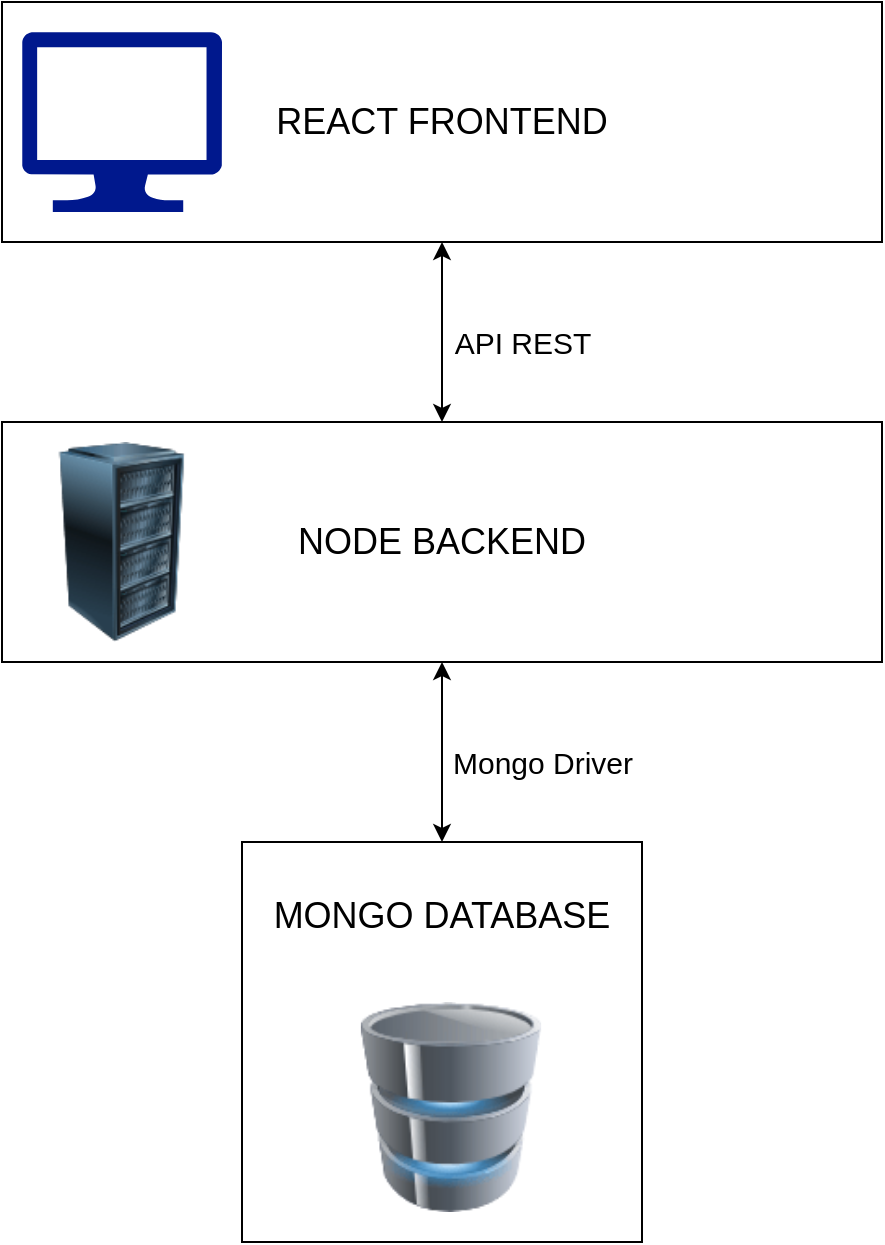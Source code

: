 <mxfile version="14.6.5" type="device"><diagram id="Wb28pcIg6FluOEmtKQgU" name="Página-1"><mxGraphModel dx="1426" dy="852" grid="1" gridSize="10" guides="1" tooltips="1" connect="1" arrows="1" fold="1" page="1" pageScale="1" pageWidth="1169" pageHeight="827" math="0" shadow="0"><root><mxCell id="0"/><mxCell id="1" parent="0"/><mxCell id="Llut5qBSENkbOTXa-RR_-2" value="&lt;font style=&quot;font-size: 18px&quot;&gt;REACT FRONTEND&lt;/font&gt;" style="rounded=0;whiteSpace=wrap;html=1;" vertex="1" parent="1"><mxGeometry x="360" y="110" width="440" height="120" as="geometry"/></mxCell><mxCell id="Llut5qBSENkbOTXa-RR_-3" value="&lt;font style=&quot;font-size: 18px&quot;&gt;NODE BACKEND&lt;/font&gt;" style="rounded=0;whiteSpace=wrap;html=1;" vertex="1" parent="1"><mxGeometry x="360" y="320" width="440" height="120" as="geometry"/></mxCell><mxCell id="Llut5qBSENkbOTXa-RR_-4" value="&lt;font style=&quot;font-size: 18px&quot;&gt;MONGO DATABASE&lt;/font&gt;" style="rounded=0;whiteSpace=wrap;html=1;horizontal=1;verticalAlign=top;spacingTop=20;" vertex="1" parent="1"><mxGeometry x="480" y="530" width="200" height="200" as="geometry"/></mxCell><mxCell id="Llut5qBSENkbOTXa-RR_-5" value="" style="image;html=1;image=img/lib/clip_art/computers/Database_128x128.png" vertex="1" parent="1"><mxGeometry x="532" y="610" width="105" height="105" as="geometry"/></mxCell><mxCell id="Llut5qBSENkbOTXa-RR_-6" value="" style="image;html=1;image=img/lib/clip_art/computers/Server_Rack_128x128.png" vertex="1" parent="1"><mxGeometry x="370" y="330" width="100" height="100" as="geometry"/></mxCell><mxCell id="Llut5qBSENkbOTXa-RR_-7" value="" style="aspect=fixed;pointerEvents=1;shadow=0;dashed=0;html=1;strokeColor=none;labelPosition=center;verticalLabelPosition=bottom;verticalAlign=top;align=center;fillColor=#00188D;shape=mxgraph.azure.computer" vertex="1" parent="1"><mxGeometry x="370" y="125" width="100" height="90" as="geometry"/></mxCell><mxCell id="Llut5qBSENkbOTXa-RR_-8" value="" style="endArrow=classic;startArrow=classic;html=1;entryX=0.5;entryY=0;entryDx=0;entryDy=0;" edge="1" parent="1" source="Llut5qBSENkbOTXa-RR_-2" target="Llut5qBSENkbOTXa-RR_-3"><mxGeometry width="50" height="50" relative="1" as="geometry"><mxPoint x="580" y="280" as="sourcePoint"/><mxPoint x="580" y="300.711" as="targetPoint"/></mxGeometry></mxCell><mxCell id="Llut5qBSENkbOTXa-RR_-9" value="API REST" style="edgeLabel;html=1;align=center;verticalAlign=middle;resizable=0;points=[];fontSize=15;" vertex="1" connectable="0" parent="Llut5qBSENkbOTXa-RR_-8"><mxGeometry x="0.2" y="2" relative="1" as="geometry"><mxPoint x="38" y="-4" as="offset"/></mxGeometry></mxCell><mxCell id="Llut5qBSENkbOTXa-RR_-10" value="" style="endArrow=classic;startArrow=classic;html=1;fontSize=15;entryX=0.5;entryY=1;entryDx=0;entryDy=0;exitX=0.5;exitY=0;exitDx=0;exitDy=0;" edge="1" parent="1" source="Llut5qBSENkbOTXa-RR_-4" target="Llut5qBSENkbOTXa-RR_-3"><mxGeometry width="50" height="50" relative="1" as="geometry"><mxPoint x="490" y="510" as="sourcePoint"/><mxPoint x="540" y="460" as="targetPoint"/></mxGeometry></mxCell><mxCell id="Llut5qBSENkbOTXa-RR_-11" value="Mongo Driver" style="edgeLabel;html=1;align=center;verticalAlign=middle;resizable=0;points=[];fontSize=15;" vertex="1" connectable="0" parent="Llut5qBSENkbOTXa-RR_-10"><mxGeometry x="0.133" y="-1" relative="1" as="geometry"><mxPoint x="49" y="11" as="offset"/></mxGeometry></mxCell></root></mxGraphModel></diagram></mxfile>